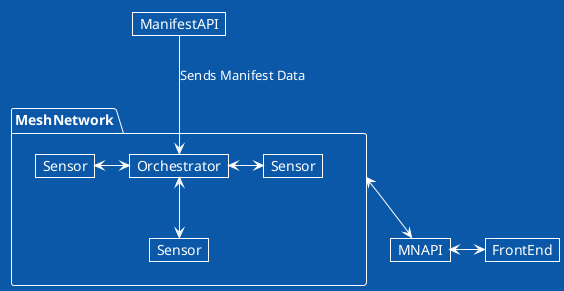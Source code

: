 @startuml

!theme amiga

hide empty members

object ManifestAPI

object MNAPI

object FrontEnd

package MeshNetwork{
    object Orchestrator
    object "Sensor" as S1
    object "Sensor" as S2
    object "Sensor" as S3
}

MNAPI <-up-> MeshNetwork
ManifestAPI -down-> Orchestrator : Sends Manifest Data
Orchestrator <-right-> S1
Orchestrator <-down-> S2
Orchestrator <-left-> S3

FrontEnd <-left-> MNAPI

@enduml